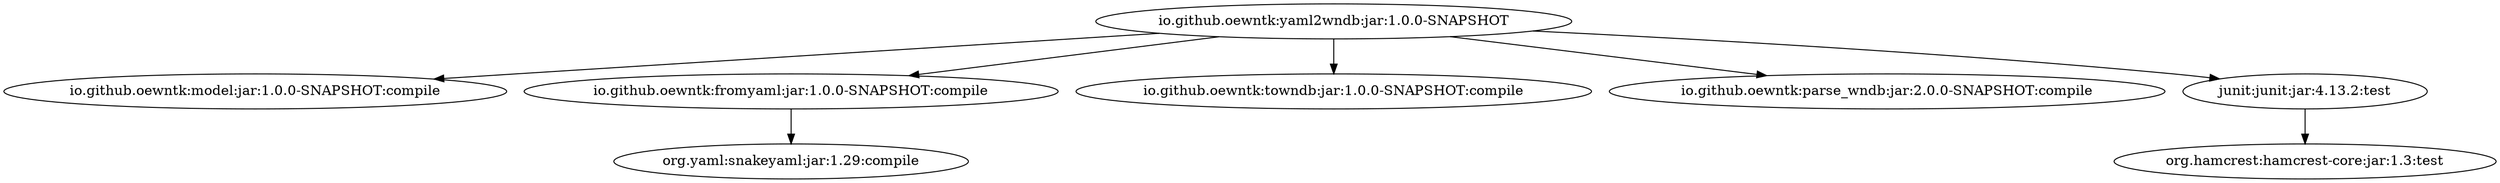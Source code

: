 digraph "io.github.oewntk:yaml2wndb:jar:1.0.0-SNAPSHOT" { 
	"io.github.oewntk:yaml2wndb:jar:1.0.0-SNAPSHOT" -> "io.github.oewntk:model:jar:1.0.0-SNAPSHOT:compile" ; 
	"io.github.oewntk:yaml2wndb:jar:1.0.0-SNAPSHOT" -> "io.github.oewntk:fromyaml:jar:1.0.0-SNAPSHOT:compile" ; 
	"io.github.oewntk:yaml2wndb:jar:1.0.0-SNAPSHOT" -> "io.github.oewntk:towndb:jar:1.0.0-SNAPSHOT:compile" ; 
	"io.github.oewntk:yaml2wndb:jar:1.0.0-SNAPSHOT" -> "io.github.oewntk:parse_wndb:jar:2.0.0-SNAPSHOT:compile" ; 
	"io.github.oewntk:yaml2wndb:jar:1.0.0-SNAPSHOT" -> "junit:junit:jar:4.13.2:test" ; 
	"io.github.oewntk:fromyaml:jar:1.0.0-SNAPSHOT:compile" -> "org.yaml:snakeyaml:jar:1.29:compile" ; 
	"junit:junit:jar:4.13.2:test" -> "org.hamcrest:hamcrest-core:jar:1.3:test" ; 
 } 